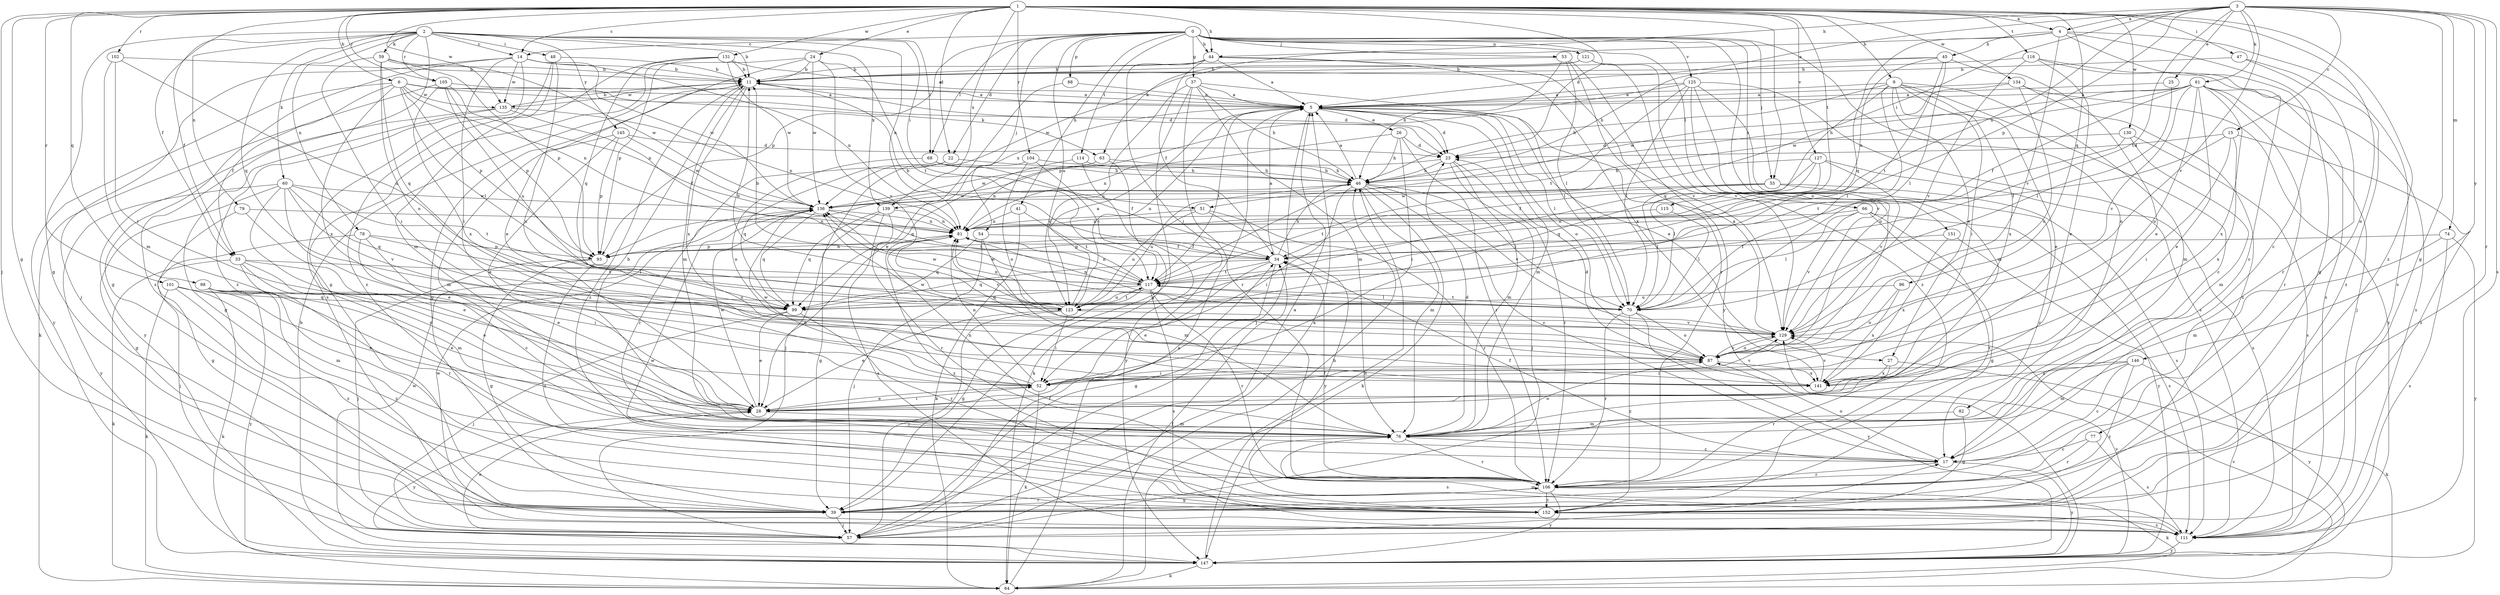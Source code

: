 strict digraph  {
0;
1;
2;
3;
4;
5;
6;
9;
11;
14;
15;
17;
22;
23;
24;
25;
26;
27;
28;
33;
34;
37;
39;
41;
44;
45;
46;
47;
48;
51;
52;
53;
54;
55;
57;
59;
60;
61;
63;
64;
66;
68;
70;
74;
76;
77;
78;
79;
81;
82;
87;
88;
93;
96;
98;
99;
101;
102;
104;
105;
106;
111;
114;
115;
116;
117;
121;
123;
125;
127;
129;
130;
131;
134;
135;
136;
139;
141;
145;
146;
147;
151;
152;
0 -> 14  [label=c];
0 -> 22  [label=d];
0 -> 37  [label=g];
0 -> 41  [label=h];
0 -> 44  [label=h];
0 -> 53  [label=j];
0 -> 54  [label=j];
0 -> 55  [label=j];
0 -> 66  [label=l];
0 -> 68  [label=l];
0 -> 82  [label=o];
0 -> 87  [label=o];
0 -> 88  [label=p];
0 -> 93  [label=p];
0 -> 114  [label=t];
0 -> 121  [label=u];
0 -> 123  [label=u];
0 -> 125  [label=v];
0 -> 151  [label=z];
1 -> 4  [label=a];
1 -> 6  [label=b];
1 -> 9  [label=b];
1 -> 14  [label=c];
1 -> 22  [label=d];
1 -> 23  [label=d];
1 -> 24  [label=e];
1 -> 33  [label=f];
1 -> 39  [label=g];
1 -> 44  [label=h];
1 -> 47  [label=i];
1 -> 55  [label=j];
1 -> 57  [label=j];
1 -> 77  [label=n];
1 -> 96  [label=q];
1 -> 98  [label=q];
1 -> 101  [label=r];
1 -> 102  [label=r];
1 -> 104  [label=r];
1 -> 105  [label=r];
1 -> 115  [label=t];
1 -> 116  [label=t];
1 -> 127  [label=v];
1 -> 130  [label=w];
1 -> 131  [label=w];
1 -> 134  [label=w];
1 -> 135  [label=w];
1 -> 139  [label=x];
1 -> 152  [label=z];
2 -> 11  [label=b];
2 -> 14  [label=c];
2 -> 33  [label=f];
2 -> 39  [label=g];
2 -> 48  [label=i];
2 -> 51  [label=i];
2 -> 59  [label=k];
2 -> 60  [label=k];
2 -> 68  [label=l];
2 -> 78  [label=n];
2 -> 79  [label=n];
2 -> 81  [label=n];
2 -> 99  [label=q];
2 -> 105  [label=r];
2 -> 111  [label=s];
2 -> 139  [label=x];
2 -> 145  [label=y];
3 -> 4  [label=a];
3 -> 5  [label=a];
3 -> 15  [label=c];
3 -> 25  [label=e];
3 -> 39  [label=g];
3 -> 44  [label=h];
3 -> 51  [label=i];
3 -> 61  [label=k];
3 -> 74  [label=m];
3 -> 81  [label=n];
3 -> 93  [label=p];
3 -> 106  [label=r];
3 -> 111  [label=s];
3 -> 117  [label=t];
3 -> 129  [label=v];
3 -> 146  [label=y];
4 -> 17  [label=c];
4 -> 39  [label=g];
4 -> 45  [label=h];
4 -> 63  [label=k];
4 -> 99  [label=q];
4 -> 111  [label=s];
4 -> 129  [label=v];
5 -> 23  [label=d];
5 -> 26  [label=e];
5 -> 27  [label=e];
5 -> 57  [label=j];
5 -> 70  [label=l];
5 -> 76  [label=m];
5 -> 87  [label=o];
5 -> 117  [label=t];
5 -> 123  [label=u];
5 -> 139  [label=x];
6 -> 5  [label=a];
6 -> 23  [label=d];
6 -> 33  [label=f];
6 -> 63  [label=k];
6 -> 70  [label=l];
6 -> 81  [label=n];
6 -> 93  [label=p];
6 -> 135  [label=w];
6 -> 141  [label=x];
6 -> 147  [label=y];
9 -> 5  [label=a];
9 -> 17  [label=c];
9 -> 27  [label=e];
9 -> 28  [label=e];
9 -> 46  [label=h];
9 -> 52  [label=i];
9 -> 70  [label=l];
9 -> 76  [label=m];
9 -> 99  [label=q];
9 -> 141  [label=x];
11 -> 5  [label=a];
11 -> 23  [label=d];
11 -> 39  [label=g];
11 -> 76  [label=m];
11 -> 135  [label=w];
11 -> 141  [label=x];
11 -> 152  [label=z];
14 -> 11  [label=b];
14 -> 39  [label=g];
14 -> 52  [label=i];
14 -> 57  [label=j];
14 -> 81  [label=n];
14 -> 135  [label=w];
14 -> 136  [label=w];
14 -> 152  [label=z];
15 -> 23  [label=d];
15 -> 34  [label=f];
15 -> 52  [label=i];
15 -> 141  [label=x];
15 -> 152  [label=z];
17 -> 34  [label=f];
17 -> 87  [label=o];
17 -> 106  [label=r];
17 -> 147  [label=y];
22 -> 46  [label=h];
22 -> 99  [label=q];
22 -> 106  [label=r];
23 -> 46  [label=h];
23 -> 57  [label=j];
23 -> 76  [label=m];
23 -> 106  [label=r];
23 -> 136  [label=w];
24 -> 11  [label=b];
24 -> 28  [label=e];
24 -> 39  [label=g];
24 -> 117  [label=t];
24 -> 129  [label=v];
24 -> 136  [label=w];
25 -> 5  [label=a];
25 -> 70  [label=l];
26 -> 23  [label=d];
26 -> 46  [label=h];
26 -> 52  [label=i];
26 -> 81  [label=n];
26 -> 106  [label=r];
27 -> 64  [label=k];
27 -> 106  [label=r];
27 -> 141  [label=x];
28 -> 52  [label=i];
28 -> 76  [label=m];
28 -> 136  [label=w];
28 -> 147  [label=y];
33 -> 28  [label=e];
33 -> 52  [label=i];
33 -> 64  [label=k];
33 -> 76  [label=m];
33 -> 106  [label=r];
33 -> 117  [label=t];
34 -> 5  [label=a];
34 -> 11  [label=b];
34 -> 28  [label=e];
34 -> 39  [label=g];
34 -> 46  [label=h];
34 -> 99  [label=q];
34 -> 117  [label=t];
37 -> 5  [label=a];
37 -> 39  [label=g];
37 -> 46  [label=h];
37 -> 70  [label=l];
37 -> 76  [label=m];
37 -> 106  [label=r];
37 -> 123  [label=u];
39 -> 5  [label=a];
39 -> 57  [label=j];
39 -> 106  [label=r];
41 -> 64  [label=k];
41 -> 81  [label=n];
41 -> 117  [label=t];
44 -> 5  [label=a];
44 -> 11  [label=b];
44 -> 34  [label=f];
44 -> 52  [label=i];
44 -> 129  [label=v];
44 -> 141  [label=x];
45 -> 11  [label=b];
45 -> 28  [label=e];
45 -> 46  [label=h];
45 -> 70  [label=l];
45 -> 81  [label=n];
45 -> 117  [label=t];
46 -> 5  [label=a];
46 -> 17  [label=c];
46 -> 52  [label=i];
46 -> 64  [label=k];
46 -> 70  [label=l];
46 -> 76  [label=m];
46 -> 123  [label=u];
46 -> 129  [label=v];
46 -> 136  [label=w];
47 -> 11  [label=b];
47 -> 106  [label=r];
47 -> 152  [label=z];
48 -> 11  [label=b];
48 -> 111  [label=s];
48 -> 141  [label=x];
48 -> 152  [label=z];
51 -> 81  [label=n];
51 -> 106  [label=r];
51 -> 123  [label=u];
51 -> 147  [label=y];
52 -> 28  [label=e];
52 -> 64  [label=k];
52 -> 81  [label=n];
52 -> 129  [label=v];
52 -> 136  [label=w];
53 -> 11  [label=b];
53 -> 46  [label=h];
53 -> 70  [label=l];
53 -> 106  [label=r];
53 -> 147  [label=y];
54 -> 34  [label=f];
54 -> 57  [label=j];
54 -> 76  [label=m];
54 -> 99  [label=q];
55 -> 17  [label=c];
55 -> 70  [label=l];
55 -> 111  [label=s];
55 -> 117  [label=t];
55 -> 136  [label=w];
57 -> 5  [label=a];
57 -> 17  [label=c];
57 -> 28  [label=e];
57 -> 34  [label=f];
57 -> 46  [label=h];
59 -> 11  [label=b];
59 -> 52  [label=i];
59 -> 87  [label=o];
59 -> 93  [label=p];
59 -> 99  [label=q];
59 -> 136  [label=w];
60 -> 17  [label=c];
60 -> 28  [label=e];
60 -> 39  [label=g];
60 -> 99  [label=q];
60 -> 117  [label=t];
60 -> 129  [label=v];
60 -> 136  [label=w];
60 -> 147  [label=y];
61 -> 5  [label=a];
61 -> 28  [label=e];
61 -> 34  [label=f];
61 -> 46  [label=h];
61 -> 57  [label=j];
61 -> 87  [label=o];
61 -> 106  [label=r];
61 -> 111  [label=s];
61 -> 129  [label=v];
61 -> 136  [label=w];
61 -> 141  [label=x];
63 -> 46  [label=h];
63 -> 64  [label=k];
63 -> 81  [label=n];
64 -> 5  [label=a];
64 -> 34  [label=f];
64 -> 129  [label=v];
66 -> 39  [label=g];
66 -> 70  [label=l];
66 -> 81  [label=n];
66 -> 106  [label=r];
66 -> 129  [label=v];
66 -> 147  [label=y];
68 -> 34  [label=f];
68 -> 46  [label=h];
68 -> 87  [label=o];
70 -> 81  [label=n];
70 -> 87  [label=o];
70 -> 106  [label=r];
70 -> 117  [label=t];
70 -> 136  [label=w];
70 -> 147  [label=y];
70 -> 152  [label=z];
74 -> 76  [label=m];
74 -> 93  [label=p];
74 -> 111  [label=s];
74 -> 147  [label=y];
76 -> 11  [label=b];
76 -> 17  [label=c];
76 -> 23  [label=d];
76 -> 81  [label=n];
76 -> 87  [label=o];
76 -> 106  [label=r];
76 -> 111  [label=s];
77 -> 17  [label=c];
77 -> 106  [label=r];
77 -> 111  [label=s];
78 -> 17  [label=c];
78 -> 28  [label=e];
78 -> 57  [label=j];
78 -> 70  [label=l];
78 -> 93  [label=p];
79 -> 28  [label=e];
79 -> 39  [label=g];
79 -> 81  [label=n];
81 -> 34  [label=f];
81 -> 93  [label=p];
81 -> 129  [label=v];
81 -> 152  [label=z];
82 -> 39  [label=g];
82 -> 76  [label=m];
87 -> 52  [label=i];
87 -> 129  [label=v];
87 -> 136  [label=w];
87 -> 141  [label=x];
88 -> 5  [label=a];
88 -> 28  [label=e];
93 -> 39  [label=g];
93 -> 57  [label=j];
93 -> 81  [label=n];
93 -> 152  [label=z];
96 -> 87  [label=o];
96 -> 123  [label=u];
96 -> 141  [label=x];
98 -> 28  [label=e];
98 -> 64  [label=k];
98 -> 87  [label=o];
98 -> 123  [label=u];
98 -> 147  [label=y];
98 -> 152  [label=z];
99 -> 28  [label=e];
99 -> 57  [label=j];
99 -> 106  [label=r];
101 -> 28  [label=e];
101 -> 64  [label=k];
101 -> 76  [label=m];
101 -> 99  [label=q];
101 -> 152  [label=z];
102 -> 11  [label=b];
102 -> 52  [label=i];
102 -> 76  [label=m];
102 -> 123  [label=u];
104 -> 46  [label=h];
104 -> 57  [label=j];
104 -> 87  [label=o];
104 -> 117  [label=t];
105 -> 5  [label=a];
105 -> 64  [label=k];
105 -> 81  [label=n];
105 -> 93  [label=p];
105 -> 123  [label=u];
105 -> 141  [label=x];
106 -> 34  [label=f];
106 -> 39  [label=g];
106 -> 64  [label=k];
106 -> 147  [label=y];
106 -> 152  [label=z];
111 -> 76  [label=m];
111 -> 136  [label=w];
111 -> 147  [label=y];
114 -> 46  [label=h];
114 -> 99  [label=q];
114 -> 147  [label=y];
115 -> 70  [label=l];
115 -> 81  [label=n];
116 -> 11  [label=b];
116 -> 17  [label=c];
116 -> 28  [label=e];
116 -> 111  [label=s];
116 -> 129  [label=v];
117 -> 11  [label=b];
117 -> 39  [label=g];
117 -> 70  [label=l];
117 -> 81  [label=n];
117 -> 99  [label=q];
117 -> 106  [label=r];
117 -> 111  [label=s];
117 -> 123  [label=u];
121 -> 11  [label=b];
121 -> 129  [label=v];
121 -> 136  [label=w];
121 -> 152  [label=z];
123 -> 5  [label=a];
123 -> 11  [label=b];
123 -> 28  [label=e];
123 -> 52  [label=i];
123 -> 57  [label=j];
123 -> 81  [label=n];
123 -> 117  [label=t];
123 -> 129  [label=v];
123 -> 136  [label=w];
125 -> 5  [label=a];
125 -> 70  [label=l];
125 -> 76  [label=m];
125 -> 87  [label=o];
125 -> 93  [label=p];
125 -> 111  [label=s];
125 -> 117  [label=t];
125 -> 129  [label=v];
127 -> 34  [label=f];
127 -> 46  [label=h];
127 -> 70  [label=l];
127 -> 99  [label=q];
127 -> 111  [label=s];
127 -> 129  [label=v];
129 -> 5  [label=a];
129 -> 87  [label=o];
130 -> 23  [label=d];
130 -> 76  [label=m];
130 -> 111  [label=s];
130 -> 117  [label=t];
131 -> 5  [label=a];
131 -> 11  [label=b];
131 -> 76  [label=m];
131 -> 93  [label=p];
131 -> 99  [label=q];
131 -> 136  [label=w];
134 -> 5  [label=a];
134 -> 87  [label=o];
134 -> 136  [label=w];
134 -> 147  [label=y];
134 -> 152  [label=z];
135 -> 11  [label=b];
135 -> 34  [label=f];
135 -> 39  [label=g];
135 -> 81  [label=n];
135 -> 147  [label=y];
136 -> 81  [label=n];
136 -> 99  [label=q];
136 -> 117  [label=t];
139 -> 39  [label=g];
139 -> 81  [label=n];
139 -> 99  [label=q];
139 -> 106  [label=r];
139 -> 111  [label=s];
141 -> 23  [label=d];
141 -> 129  [label=v];
145 -> 23  [label=d];
145 -> 28  [label=e];
145 -> 76  [label=m];
145 -> 93  [label=p];
145 -> 136  [label=w];
146 -> 17  [label=c];
146 -> 52  [label=i];
146 -> 76  [label=m];
146 -> 141  [label=x];
146 -> 147  [label=y];
146 -> 152  [label=z];
147 -> 11  [label=b];
147 -> 46  [label=h];
147 -> 64  [label=k];
147 -> 129  [label=v];
147 -> 136  [label=w];
151 -> 34  [label=f];
151 -> 111  [label=s];
151 -> 141  [label=x];
152 -> 111  [label=s];
152 -> 136  [label=w];
}
